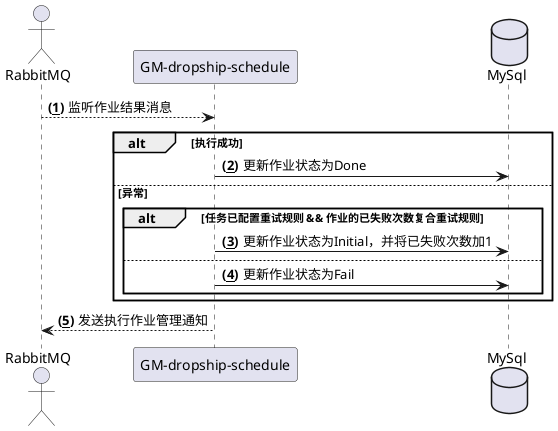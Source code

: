 @startuml

autonumber "<b>(<u>###</u>)"

actor RabbitMQ
participant "GM-dropship-schedule" as GDS
database MySql

RabbitMQ --> GDS : 监听作业结果消息

alt 执行成功
    GDS -> MySql : 更新作业状态为Done
else 异常
    alt 任务已配置重试规则 && 作业的已失败次数复合重试规则
        GDS -> MySql : 更新作业状态为Initial，并将已失败次数加1
    else
        GDS -> MySql : 更新作业状态为Fail
    end
end

GDS --> RabbitMQ : 发送执行作业管理通知

@enduml